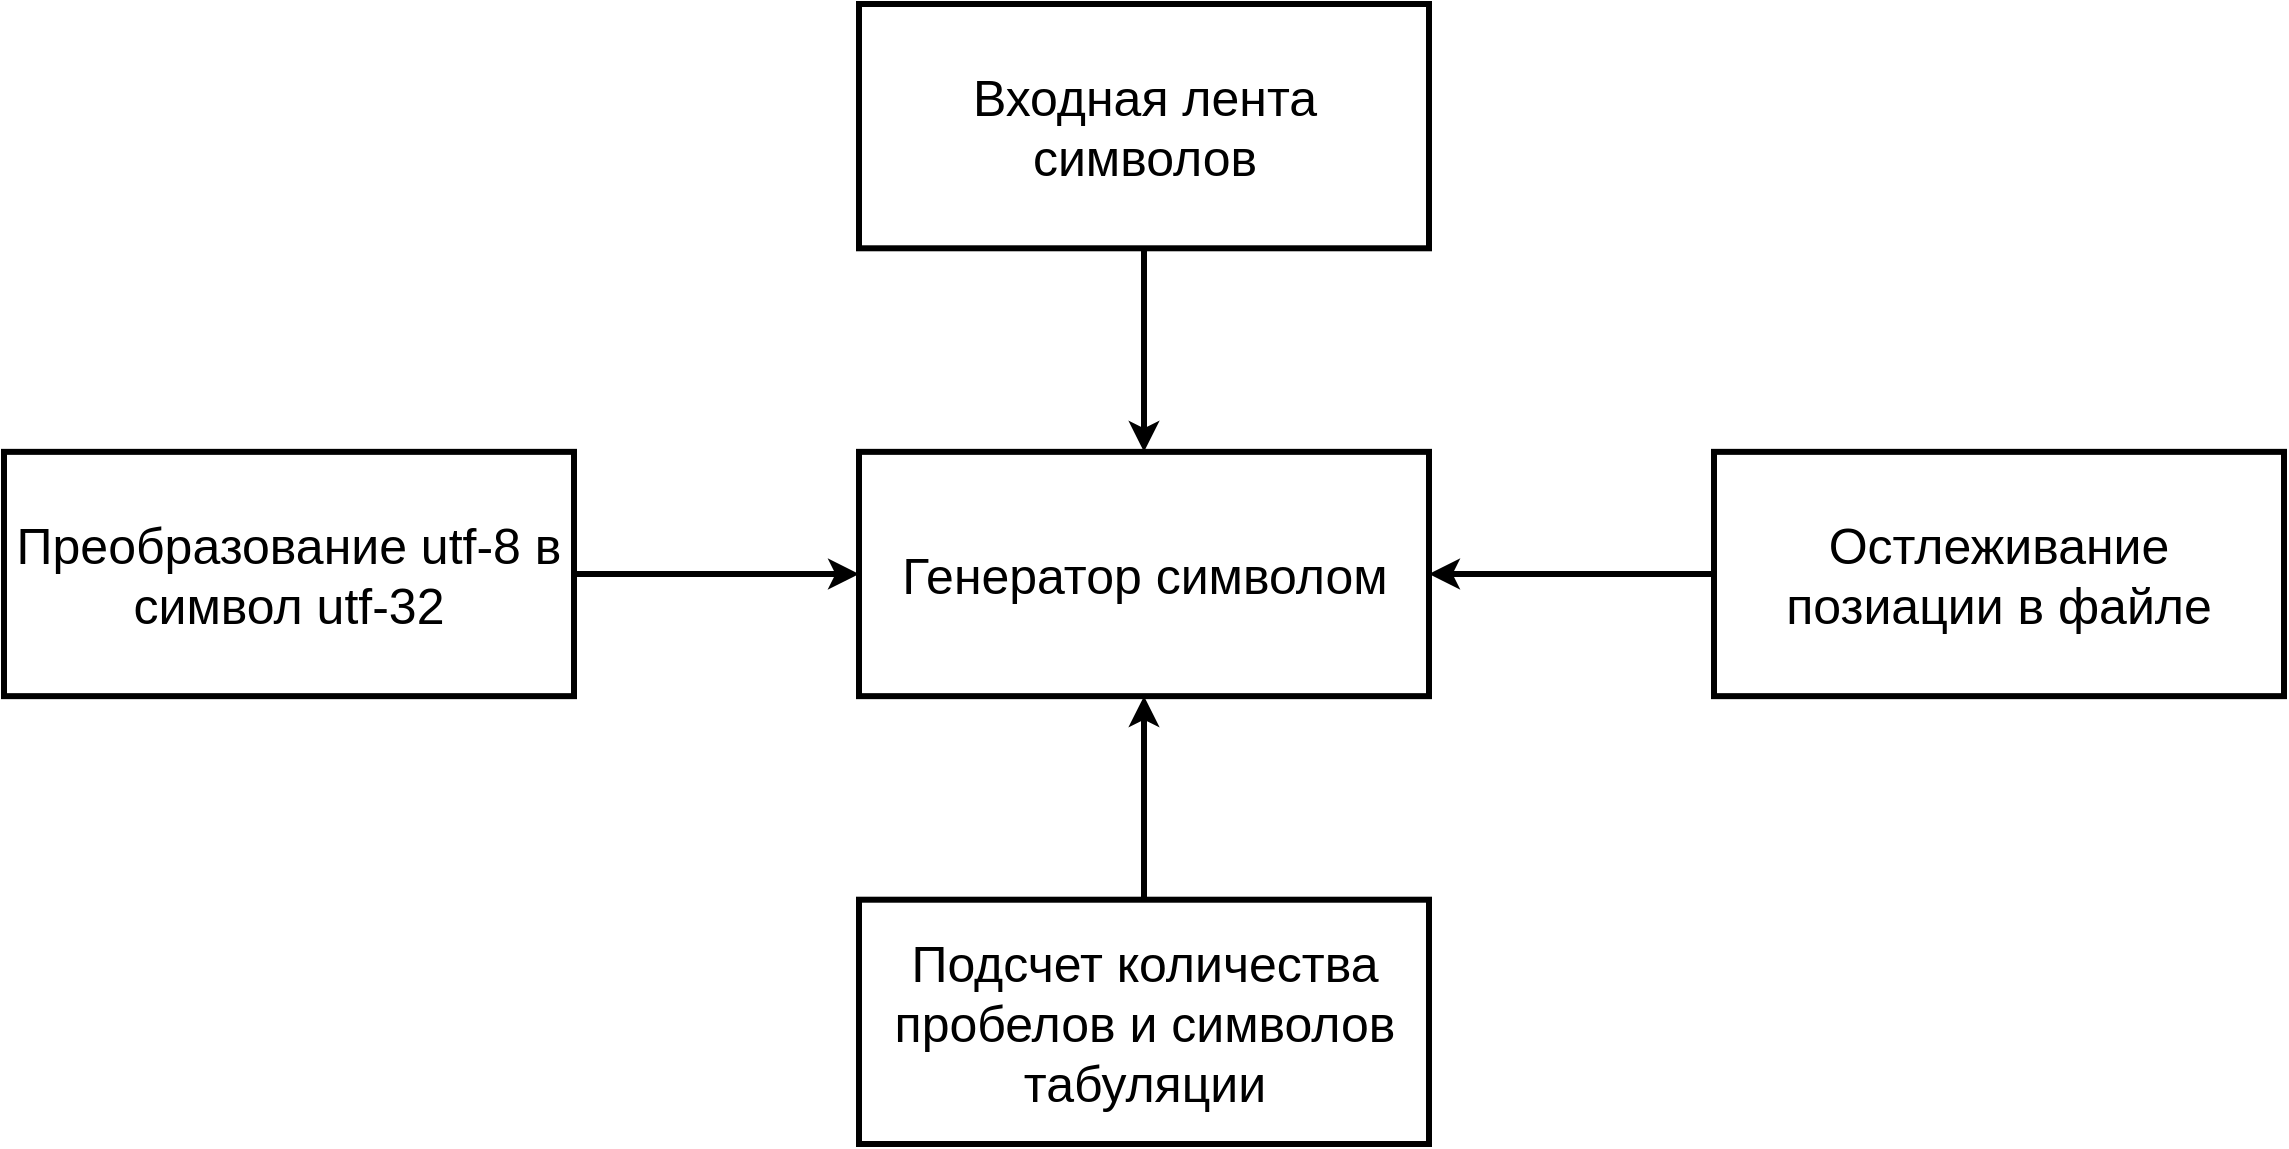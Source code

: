 <mxfile version="20.8.16" type="github">
  <diagram name="Страница 1" id="A61Z1URyp9uTyf3J01L-">
    <mxGraphModel dx="934" dy="579" grid="1" gridSize="10" guides="1" tooltips="1" connect="1" arrows="1" fold="1" page="1" pageScale="1" pageWidth="1169" pageHeight="827" math="0" shadow="0">
      <root>
        <mxCell id="0" />
        <mxCell id="1" parent="0" />
        <mxCell id="wjYkWfPembE_n0bAgflM-10" value="" style="group" parent="1" vertex="1" connectable="0">
          <mxGeometry x="10" y="10" width="1140" height="570" as="geometry" />
        </mxCell>
        <mxCell id="wjYkWfPembE_n0bAgflM-2" value="Входная лента символов" style="rounded=0;whiteSpace=wrap;html=1;strokeWidth=3;fontSize=25;" parent="wjYkWfPembE_n0bAgflM-10" vertex="1">
          <mxGeometry x="427.5" width="285" height="122.143" as="geometry" />
        </mxCell>
        <mxCell id="wjYkWfPembE_n0bAgflM-3" value="Генератор символом" style="rounded=0;whiteSpace=wrap;html=1;strokeWidth=3;fontSize=25;" parent="wjYkWfPembE_n0bAgflM-10" vertex="1">
          <mxGeometry x="427.5" y="223.929" width="285" height="122.143" as="geometry" />
        </mxCell>
        <mxCell id="wjYkWfPembE_n0bAgflM-1" value="" style="edgeStyle=orthogonalEdgeStyle;rounded=0;orthogonalLoop=1;jettySize=auto;html=1;strokeWidth=3;" parent="wjYkWfPembE_n0bAgflM-10" source="wjYkWfPembE_n0bAgflM-2" target="wjYkWfPembE_n0bAgflM-3" edge="1">
          <mxGeometry relative="1" as="geometry" />
        </mxCell>
        <mxCell id="wjYkWfPembE_n0bAgflM-4" style="edgeStyle=orthogonalEdgeStyle;rounded=0;orthogonalLoop=1;jettySize=auto;html=1;entryX=0;entryY=0.5;entryDx=0;entryDy=0;strokeWidth=3;" parent="wjYkWfPembE_n0bAgflM-10" source="wjYkWfPembE_n0bAgflM-5" target="wjYkWfPembE_n0bAgflM-3" edge="1">
          <mxGeometry relative="1" as="geometry" />
        </mxCell>
        <mxCell id="wjYkWfPembE_n0bAgflM-5" value="Преобразование utf-8 в символ utf-32" style="whiteSpace=wrap;html=1;rounded=0;strokeWidth=3;fontSize=25;" parent="wjYkWfPembE_n0bAgflM-10" vertex="1">
          <mxGeometry y="223.929" width="285" height="122.143" as="geometry" />
        </mxCell>
        <mxCell id="wjYkWfPembE_n0bAgflM-6" style="edgeStyle=orthogonalEdgeStyle;rounded=0;orthogonalLoop=1;jettySize=auto;html=1;entryX=0.5;entryY=1;entryDx=0;entryDy=0;strokeWidth=3;" parent="wjYkWfPembE_n0bAgflM-10" source="wjYkWfPembE_n0bAgflM-7" target="wjYkWfPembE_n0bAgflM-3" edge="1">
          <mxGeometry relative="1" as="geometry" />
        </mxCell>
        <mxCell id="wjYkWfPembE_n0bAgflM-7" value="Подсчет количества пробелов и символов табуляции" style="whiteSpace=wrap;html=1;rounded=0;strokeWidth=3;fontSize=25;" parent="wjYkWfPembE_n0bAgflM-10" vertex="1">
          <mxGeometry x="427.5" y="447.857" width="285" height="122.143" as="geometry" />
        </mxCell>
        <mxCell id="wjYkWfPembE_n0bAgflM-8" style="edgeStyle=orthogonalEdgeStyle;rounded=0;orthogonalLoop=1;jettySize=auto;html=1;entryX=1;entryY=0.5;entryDx=0;entryDy=0;strokeWidth=3;" parent="wjYkWfPembE_n0bAgflM-10" source="wjYkWfPembE_n0bAgflM-9" target="wjYkWfPembE_n0bAgflM-3" edge="1">
          <mxGeometry relative="1" as="geometry" />
        </mxCell>
        <mxCell id="wjYkWfPembE_n0bAgflM-9" value="Остлеживание позиации в файле" style="whiteSpace=wrap;html=1;rounded=0;strokeWidth=3;fontSize=25;" parent="wjYkWfPembE_n0bAgflM-10" vertex="1">
          <mxGeometry x="855" y="223.929" width="285" height="122.143" as="geometry" />
        </mxCell>
      </root>
    </mxGraphModel>
  </diagram>
</mxfile>
